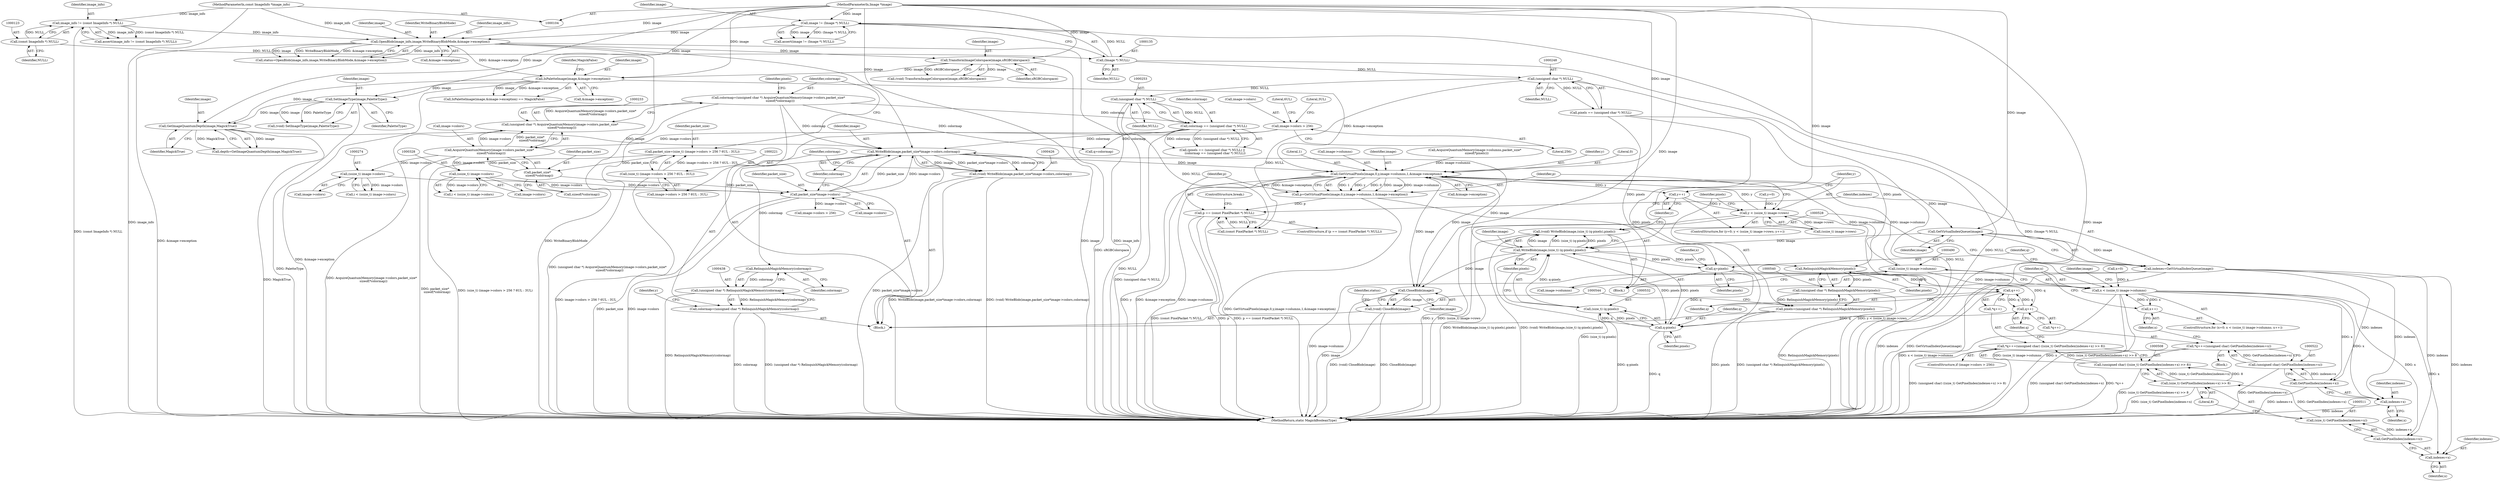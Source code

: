 digraph "0_ImageMagick_10b3823a7619ed22d42764733eb052c4159bc8c1@pointer" {
"1000427" [label="(Call,WriteBlob(image,packet_size*image->colors,colormap))"];
"1000195" [label="(Call,GetImageQuantumDepth(image,MagickTrue))"];
"1000181" [label="(Call,IsPaletteImage(image,&image->exception))"];
"1000176" [label="(Call,TransformImageColorspace(image,sRGBColorspace))"];
"1000160" [label="(Call,OpenBlob(image_info,image,WriteBinaryBlobMode,&image->exception))"];
"1000120" [label="(Call,image_info != (const ImageInfo *) NULL)"];
"1000105" [label="(MethodParameterIn,const ImageInfo *image_info)"];
"1000122" [label="(Call,(const ImageInfo *) NULL)"];
"1000132" [label="(Call,image != (Image *) NULL)"];
"1000106" [label="(MethodParameterIn,Image *image)"];
"1000134" [label="(Call,(Image *) NULL)"];
"1000190" [label="(Call,SetImageType(image,PaletteType))"];
"1000429" [label="(Call,packet_size*image->colors)"];
"1000238" [label="(Call,packet_size*\n    sizeof(*colormap))"];
"1000218" [label="(Call,packet_size=(size_t) (image->colors > 256 ? 6UL : 3UL))"];
"1000220" [label="(Call,(size_t) (image->colors > 256 ? 6UL : 3UL))"];
"1000273" [label="(Call,(ssize_t) image->colors)"];
"1000234" [label="(Call,AcquireQuantumMemory(image->colors,packet_size*\n    sizeof(*colormap)))"];
"1000223" [label="(Call,image->colors > 256)"];
"1000327" [label="(Call,(ssize_t) image->colors)"];
"1000250" [label="(Call,colormap == (unsigned char *) NULL)"];
"1000230" [label="(Call,colormap=(unsigned char *) AcquireQuantumMemory(image->colors,packet_size*\n    sizeof(*colormap)))"];
"1000232" [label="(Call,(unsigned char *) AcquireQuantumMemory(image->colors,packet_size*\n    sizeof(*colormap)))"];
"1000252" [label="(Call,(unsigned char *) NULL)"];
"1000247" [label="(Call,(unsigned char *) NULL)"];
"1000425" [label="(Call,(void) WriteBlob(image,packet_size*image->colors,colormap))"];
"1000439" [label="(Call,RelinquishMagickMemory(colormap))"];
"1000437" [label="(Call,(unsigned char *) RelinquishMagickMemory(colormap))"];
"1000435" [label="(Call,colormap=(unsigned char *) RelinquishMagickMemory(colormap))"];
"1000457" [label="(Call,GetVirtualPixels(image,0,y,image->columns,1,&image->exception))"];
"1000452" [label="(Call,y++)"];
"1000445" [label="(Call,y < (ssize_t) image->rows)"];
"1000455" [label="(Call,p=GetVirtualPixels(image,0,y,image->columns,1,&image->exception))"];
"1000470" [label="(Call,p == (const PixelPacket *) NULL)"];
"1000478" [label="(Call,GetVirtualIndexQueue(image))"];
"1000476" [label="(Call,indexes=GetVirtualIndexQueue(image))"];
"1000512" [label="(Call,GetPixelIndex(indexes+x))"];
"1000510" [label="(Call,(size_t) GetPixelIndex(indexes+x))"];
"1000509" [label="(Call,(size_t) GetPixelIndex(indexes+x) >> 8)"];
"1000507" [label="(Call,(unsigned char) ((size_t) GetPixelIndex(indexes+x) >> 8))"];
"1000503" [label="(Call,*q++=(unsigned char) ((size_t) GetPixelIndex(indexes+x) >> 8))"];
"1000513" [label="(Call,indexes+x)"];
"1000523" [label="(Call,GetPixelIndex(indexes+x))"];
"1000521" [label="(Call,(unsigned char) GetPixelIndex(indexes+x))"];
"1000517" [label="(Call,*q++=(unsigned char) GetPixelIndex(indexes+x))"];
"1000524" [label="(Call,indexes+x)"];
"1000529" [label="(Call,WriteBlob(image,(size_t) (q-pixels),pixels))"];
"1000480" [label="(Call,q=pixels)"];
"1000505" [label="(Call,q++)"];
"1000519" [label="(Call,q++)"];
"1000533" [label="(Call,q-pixels)"];
"1000531" [label="(Call,(size_t) (q-pixels))"];
"1000527" [label="(Call,(void) WriteBlob(image,(size_t) (q-pixels),pixels))"];
"1000541" [label="(Call,RelinquishMagickMemory(pixels))"];
"1000539" [label="(Call,(unsigned char *) RelinquishMagickMemory(pixels))"];
"1000537" [label="(Call,pixels=(unsigned char *) RelinquishMagickMemory(pixels))"];
"1000545" [label="(Call,CloseBlob(image))"];
"1000543" [label="(Call,(void) CloseBlob(image))"];
"1000489" [label="(Call,(ssize_t) image->columns)"];
"1000487" [label="(Call,x < (ssize_t) image->columns)"];
"1000494" [label="(Call,x++)"];
"1000465" [label="(Call,&image->exception)"];
"1000246" [label="(Identifier,pixels)"];
"1000244" [label="(Call,(pixels == (unsigned char *) NULL) ||\n      (colormap == (unsigned char *) NULL))"];
"1000500" [label="(Identifier,image)"];
"1000249" [label="(Identifier,NULL)"];
"1000195" [label="(Call,GetImageQuantumDepth(image,MagickTrue))"];
"1000228" [label="(Literal,6UL)"];
"1000180" [label="(Call,IsPaletteImage(image,&image->exception) == MagickFalse)"];
"1000484" [label="(Call,x=0)"];
"1000105" [label="(MethodParameterIn,const ImageInfo *image_info)"];
"1000452" [label="(Call,y++)"];
"1000235" [label="(Call,image->colors)"];
"1000549" [label="(MethodReturn,static MagickBooleanType)"];
"1000251" [label="(Identifier,colormap)"];
"1000472" [label="(Call,(const PixelPacket *) NULL)"];
"1000456" [label="(Identifier,p)"];
"1000447" [label="(Call,(ssize_t) image->rows)"];
"1000177" [label="(Identifier,image)"];
"1000258" [label="(Call,q=colormap)"];
"1000497" [label="(ControlStructure,if (image->colors > 256))"];
"1000478" [label="(Call,GetVirtualIndexQueue(image))"];
"1000192" [label="(Identifier,PaletteType)"];
"1000541" [label="(Call,RelinquishMagickMemory(pixels))"];
"1000239" [label="(Identifier,packet_size)"];
"1000471" [label="(Identifier,p)"];
"1000106" [label="(MethodParameterIn,Image *image)"];
"1000439" [label="(Call,RelinquishMagickMemory(colormap))"];
"1000458" [label="(Identifier,image)"];
"1000513" [label="(Call,indexes+x)"];
"1000546" [label="(Identifier,image)"];
"1000193" [label="(Call,depth=GetImageQuantumDepth(image,MagickTrue))"];
"1000427" [label="(Call,WriteBlob(image,packet_size*image->colors,colormap))"];
"1000488" [label="(Identifier,x)"];
"1000543" [label="(Call,(void) CloseBlob(image))"];
"1000181" [label="(Call,IsPaletteImage(image,&image->exception))"];
"1000121" [label="(Identifier,image_info)"];
"1000455" [label="(Call,p=GetVirtualPixels(image,0,y,image->columns,1,&image->exception))"];
"1000519" [label="(Call,q++)"];
"1000477" [label="(Identifier,indexes)"];
"1000182" [label="(Identifier,image)"];
"1000515" [label="(Identifier,x)"];
"1000514" [label="(Identifier,indexes)"];
"1000162" [label="(Identifier,image)"];
"1000445" [label="(Call,y < (ssize_t) image->rows)"];
"1000510" [label="(Call,(size_t) GetPixelIndex(indexes+x))"];
"1000183" [label="(Call,&image->exception)"];
"1000516" [label="(Literal,8)"];
"1000163" [label="(Identifier,WriteBinaryBlobMode)"];
"1000325" [label="(Call,i < (ssize_t) image->colors)"];
"1000176" [label="(Call,TransformImageColorspace(image,sRGBColorspace))"];
"1000538" [label="(Identifier,pixels)"];
"1000520" [label="(Identifier,q)"];
"1000491" [label="(Call,image->columns)"];
"1000219" [label="(Identifier,packet_size)"];
"1000232" [label="(Call,(unsigned char *) AcquireQuantumMemory(image->colors,packet_size*\n    sizeof(*colormap)))"];
"1000512" [label="(Call,GetPixelIndex(indexes+x))"];
"1000469" [label="(ControlStructure,if (p == (const PixelPacket *) NULL))"];
"1000209" [label="(Call,AcquireQuantumMemory(image->columns,packet_size*\n    sizeof(*pixels)))"];
"1000275" [label="(Call,image->colors)"];
"1000240" [label="(Call,sizeof(*colormap))"];
"1000222" [label="(Call,image->colors > 256 ? 6UL : 3UL)"];
"1000475" [label="(ControlStructure,break;)"];
"1000229" [label="(Literal,3UL)"];
"1000252" [label="(Call,(unsigned char *) NULL)"];
"1000134" [label="(Call,(Image *) NULL)"];
"1000442" [label="(Call,y=0)"];
"1000220" [label="(Call,(size_t) (image->colors > 256 ? 6UL : 3UL))"];
"1000431" [label="(Call,image->colors)"];
"1000470" [label="(Call,p == (const PixelPacket *) NULL)"];
"1000542" [label="(Identifier,pixels)"];
"1000238" [label="(Call,packet_size*\n    sizeof(*colormap))"];
"1000489" [label="(Call,(ssize_t) image->columns)"];
"1000132" [label="(Call,image != (Image *) NULL)"];
"1000158" [label="(Call,status=OpenBlob(image_info,image,WriteBinaryBlobMode,&image->exception))"];
"1000430" [label="(Identifier,packet_size)"];
"1000234" [label="(Call,AcquireQuantumMemory(image->colors,packet_size*\n    sizeof(*colormap)))"];
"1000191" [label="(Identifier,image)"];
"1000188" [label="(Call,(void) SetImageType(image,PaletteType))"];
"1000460" [label="(Identifier,y)"];
"1000536" [label="(Identifier,pixels)"];
"1000250" [label="(Call,colormap == (unsigned char *) NULL)"];
"1000459" [label="(Literal,0)"];
"1000507" [label="(Call,(unsigned char) ((size_t) GetPixelIndex(indexes+x) >> 8))"];
"1000503" [label="(Call,*q++=(unsigned char) ((size_t) GetPixelIndex(indexes+x) >> 8))"];
"1000327" [label="(Call,(ssize_t) image->colors)"];
"1000483" [label="(ControlStructure,for (x=0; x < (ssize_t) image->columns; x++))"];
"1000457" [label="(Call,GetVirtualPixels(image,0,y,image->columns,1,&image->exception))"];
"1000119" [label="(Call,assert(image_info != (const ImageInfo *) NULL))"];
"1000537" [label="(Call,pixels=(unsigned char *) RelinquishMagickMemory(pixels))"];
"1000443" [label="(Identifier,y)"];
"1000545" [label="(Call,CloseBlob(image))"];
"1000504" [label="(Call,*q++)"];
"1000539" [label="(Call,(unsigned char *) RelinquishMagickMemory(pixels))"];
"1000223" [label="(Call,image->colors > 256)"];
"1000464" [label="(Literal,1)"];
"1000164" [label="(Call,&image->exception)"];
"1000254" [label="(Identifier,NULL)"];
"1000496" [label="(Block,)"];
"1000107" [label="(Block,)"];
"1000495" [label="(Identifier,x)"];
"1000498" [label="(Call,image->colors > 256)"];
"1000530" [label="(Identifier,image)"];
"1000197" [label="(Identifier,MagickTrue)"];
"1000425" [label="(Call,(void) WriteBlob(image,packet_size*image->colors,colormap))"];
"1000494" [label="(Call,x++)"];
"1000122" [label="(Call,(const ImageInfo *) NULL)"];
"1000187" [label="(Identifier,MagickFalse)"];
"1000479" [label="(Identifier,image)"];
"1000196" [label="(Identifier,image)"];
"1000231" [label="(Identifier,colormap)"];
"1000329" [label="(Call,image->colors)"];
"1000437" [label="(Call,(unsigned char *) RelinquishMagickMemory(colormap))"];
"1000509" [label="(Call,(size_t) GetPixelIndex(indexes+x) >> 8)"];
"1000487" [label="(Call,x < (ssize_t) image->columns)"];
"1000548" [label="(Identifier,status)"];
"1000454" [label="(Block,)"];
"1000506" [label="(Identifier,q)"];
"1000476" [label="(Call,indexes=GetVirtualIndexQueue(image))"];
"1000428" [label="(Identifier,image)"];
"1000529" [label="(Call,WriteBlob(image,(size_t) (q-pixels),pixels))"];
"1000190" [label="(Call,SetImageType(image,PaletteType))"];
"1000124" [label="(Identifier,NULL)"];
"1000446" [label="(Identifier,y)"];
"1000480" [label="(Call,q=pixels)"];
"1000533" [label="(Call,q-pixels)"];
"1000531" [label="(Call,(size_t) (q-pixels))"];
"1000526" [label="(Identifier,x)"];
"1000534" [label="(Identifier,q)"];
"1000273" [label="(Call,(ssize_t) image->colors)"];
"1000227" [label="(Literal,256)"];
"1000436" [label="(Identifier,colormap)"];
"1000136" [label="(Identifier,NULL)"];
"1000161" [label="(Identifier,image_info)"];
"1000440" [label="(Identifier,colormap)"];
"1000527" [label="(Call,(void) WriteBlob(image,(size_t) (q-pixels),pixels))"];
"1000160" [label="(Call,OpenBlob(image_info,image,WriteBinaryBlobMode,&image->exception))"];
"1000174" [label="(Call,(void) TransformImageColorspace(image,sRGBColorspace))"];
"1000517" [label="(Call,*q++=(unsigned char) GetPixelIndex(indexes+x))"];
"1000525" [label="(Identifier,indexes)"];
"1000131" [label="(Call,assert(image != (Image *) NULL))"];
"1000133" [label="(Identifier,image)"];
"1000230" [label="(Call,colormap=(unsigned char *) AcquireQuantumMemory(image->colors,packet_size*\n    sizeof(*colormap)))"];
"1000485" [label="(Identifier,x)"];
"1000523" [label="(Call,GetPixelIndex(indexes+x))"];
"1000429" [label="(Call,packet_size*image->colors)"];
"1000271" [label="(Call,i < (ssize_t) image->colors)"];
"1000178" [label="(Identifier,sRGBColorspace)"];
"1000120" [label="(Call,image_info != (const ImageInfo *) NULL)"];
"1000524" [label="(Call,indexes+x)"];
"1000461" [label="(Call,image->columns)"];
"1000247" [label="(Call,(unsigned char *) NULL)"];
"1000521" [label="(Call,(unsigned char) GetPixelIndex(indexes+x))"];
"1000535" [label="(Identifier,pixels)"];
"1000453" [label="(Identifier,y)"];
"1000224" [label="(Call,image->colors)"];
"1000482" [label="(Identifier,pixels)"];
"1000505" [label="(Call,q++)"];
"1000245" [label="(Call,pixels == (unsigned char *) NULL)"];
"1000434" [label="(Identifier,colormap)"];
"1000218" [label="(Call,packet_size=(size_t) (image->colors > 256 ? 6UL : 3UL))"];
"1000435" [label="(Call,colormap=(unsigned char *) RelinquishMagickMemory(colormap))"];
"1000481" [label="(Identifier,q)"];
"1000441" [label="(ControlStructure,for (y=0; y < (ssize_t) image->rows; y++))"];
"1000518" [label="(Call,*q++)"];
"1000427" -> "1000425"  [label="AST: "];
"1000427" -> "1000434"  [label="CFG: "];
"1000428" -> "1000427"  [label="AST: "];
"1000429" -> "1000427"  [label="AST: "];
"1000434" -> "1000427"  [label="AST: "];
"1000425" -> "1000427"  [label="CFG: "];
"1000427" -> "1000549"  [label="DDG: packet_size*image->colors"];
"1000427" -> "1000425"  [label="DDG: image"];
"1000427" -> "1000425"  [label="DDG: packet_size*image->colors"];
"1000427" -> "1000425"  [label="DDG: colormap"];
"1000195" -> "1000427"  [label="DDG: image"];
"1000106" -> "1000427"  [label="DDG: image"];
"1000429" -> "1000427"  [label="DDG: packet_size"];
"1000429" -> "1000427"  [label="DDG: image->colors"];
"1000250" -> "1000427"  [label="DDG: colormap"];
"1000230" -> "1000427"  [label="DDG: colormap"];
"1000427" -> "1000439"  [label="DDG: colormap"];
"1000427" -> "1000457"  [label="DDG: image"];
"1000427" -> "1000545"  [label="DDG: image"];
"1000195" -> "1000193"  [label="AST: "];
"1000195" -> "1000197"  [label="CFG: "];
"1000196" -> "1000195"  [label="AST: "];
"1000197" -> "1000195"  [label="AST: "];
"1000193" -> "1000195"  [label="CFG: "];
"1000195" -> "1000549"  [label="DDG: MagickTrue"];
"1000195" -> "1000193"  [label="DDG: image"];
"1000195" -> "1000193"  [label="DDG: MagickTrue"];
"1000181" -> "1000195"  [label="DDG: image"];
"1000190" -> "1000195"  [label="DDG: image"];
"1000106" -> "1000195"  [label="DDG: image"];
"1000181" -> "1000180"  [label="AST: "];
"1000181" -> "1000183"  [label="CFG: "];
"1000182" -> "1000181"  [label="AST: "];
"1000183" -> "1000181"  [label="AST: "];
"1000187" -> "1000181"  [label="CFG: "];
"1000181" -> "1000549"  [label="DDG: &image->exception"];
"1000181" -> "1000180"  [label="DDG: image"];
"1000181" -> "1000180"  [label="DDG: &image->exception"];
"1000176" -> "1000181"  [label="DDG: image"];
"1000106" -> "1000181"  [label="DDG: image"];
"1000160" -> "1000181"  [label="DDG: &image->exception"];
"1000181" -> "1000190"  [label="DDG: image"];
"1000181" -> "1000457"  [label="DDG: &image->exception"];
"1000176" -> "1000174"  [label="AST: "];
"1000176" -> "1000178"  [label="CFG: "];
"1000177" -> "1000176"  [label="AST: "];
"1000178" -> "1000176"  [label="AST: "];
"1000174" -> "1000176"  [label="CFG: "];
"1000176" -> "1000549"  [label="DDG: sRGBColorspace"];
"1000176" -> "1000174"  [label="DDG: image"];
"1000176" -> "1000174"  [label="DDG: sRGBColorspace"];
"1000160" -> "1000176"  [label="DDG: image"];
"1000106" -> "1000176"  [label="DDG: image"];
"1000160" -> "1000158"  [label="AST: "];
"1000160" -> "1000164"  [label="CFG: "];
"1000161" -> "1000160"  [label="AST: "];
"1000162" -> "1000160"  [label="AST: "];
"1000163" -> "1000160"  [label="AST: "];
"1000164" -> "1000160"  [label="AST: "];
"1000158" -> "1000160"  [label="CFG: "];
"1000160" -> "1000549"  [label="DDG: &image->exception"];
"1000160" -> "1000549"  [label="DDG: WriteBinaryBlobMode"];
"1000160" -> "1000549"  [label="DDG: image"];
"1000160" -> "1000549"  [label="DDG: image_info"];
"1000160" -> "1000158"  [label="DDG: image_info"];
"1000160" -> "1000158"  [label="DDG: image"];
"1000160" -> "1000158"  [label="DDG: WriteBinaryBlobMode"];
"1000160" -> "1000158"  [label="DDG: &image->exception"];
"1000120" -> "1000160"  [label="DDG: image_info"];
"1000105" -> "1000160"  [label="DDG: image_info"];
"1000132" -> "1000160"  [label="DDG: image"];
"1000106" -> "1000160"  [label="DDG: image"];
"1000120" -> "1000119"  [label="AST: "];
"1000120" -> "1000122"  [label="CFG: "];
"1000121" -> "1000120"  [label="AST: "];
"1000122" -> "1000120"  [label="AST: "];
"1000119" -> "1000120"  [label="CFG: "];
"1000120" -> "1000549"  [label="DDG: (const ImageInfo *) NULL"];
"1000120" -> "1000119"  [label="DDG: image_info"];
"1000120" -> "1000119"  [label="DDG: (const ImageInfo *) NULL"];
"1000105" -> "1000120"  [label="DDG: image_info"];
"1000122" -> "1000120"  [label="DDG: NULL"];
"1000105" -> "1000104"  [label="AST: "];
"1000105" -> "1000549"  [label="DDG: image_info"];
"1000122" -> "1000124"  [label="CFG: "];
"1000123" -> "1000122"  [label="AST: "];
"1000124" -> "1000122"  [label="AST: "];
"1000122" -> "1000134"  [label="DDG: NULL"];
"1000132" -> "1000131"  [label="AST: "];
"1000132" -> "1000134"  [label="CFG: "];
"1000133" -> "1000132"  [label="AST: "];
"1000134" -> "1000132"  [label="AST: "];
"1000131" -> "1000132"  [label="CFG: "];
"1000132" -> "1000549"  [label="DDG: (Image *) NULL"];
"1000132" -> "1000131"  [label="DDG: image"];
"1000132" -> "1000131"  [label="DDG: (Image *) NULL"];
"1000106" -> "1000132"  [label="DDG: image"];
"1000134" -> "1000132"  [label="DDG: NULL"];
"1000106" -> "1000104"  [label="AST: "];
"1000106" -> "1000549"  [label="DDG: image"];
"1000106" -> "1000190"  [label="DDG: image"];
"1000106" -> "1000457"  [label="DDG: image"];
"1000106" -> "1000478"  [label="DDG: image"];
"1000106" -> "1000529"  [label="DDG: image"];
"1000106" -> "1000545"  [label="DDG: image"];
"1000134" -> "1000136"  [label="CFG: "];
"1000135" -> "1000134"  [label="AST: "];
"1000136" -> "1000134"  [label="AST: "];
"1000134" -> "1000549"  [label="DDG: NULL"];
"1000134" -> "1000247"  [label="DDG: NULL"];
"1000190" -> "1000188"  [label="AST: "];
"1000190" -> "1000192"  [label="CFG: "];
"1000191" -> "1000190"  [label="AST: "];
"1000192" -> "1000190"  [label="AST: "];
"1000188" -> "1000190"  [label="CFG: "];
"1000190" -> "1000549"  [label="DDG: PaletteType"];
"1000190" -> "1000188"  [label="DDG: image"];
"1000190" -> "1000188"  [label="DDG: PaletteType"];
"1000429" -> "1000431"  [label="CFG: "];
"1000430" -> "1000429"  [label="AST: "];
"1000431" -> "1000429"  [label="AST: "];
"1000434" -> "1000429"  [label="CFG: "];
"1000429" -> "1000549"  [label="DDG: image->colors"];
"1000429" -> "1000549"  [label="DDG: packet_size"];
"1000238" -> "1000429"  [label="DDG: packet_size"];
"1000273" -> "1000429"  [label="DDG: image->colors"];
"1000327" -> "1000429"  [label="DDG: image->colors"];
"1000429" -> "1000498"  [label="DDG: image->colors"];
"1000238" -> "1000234"  [label="AST: "];
"1000238" -> "1000240"  [label="CFG: "];
"1000239" -> "1000238"  [label="AST: "];
"1000240" -> "1000238"  [label="AST: "];
"1000234" -> "1000238"  [label="CFG: "];
"1000238" -> "1000234"  [label="DDG: packet_size"];
"1000218" -> "1000238"  [label="DDG: packet_size"];
"1000218" -> "1000107"  [label="AST: "];
"1000218" -> "1000220"  [label="CFG: "];
"1000219" -> "1000218"  [label="AST: "];
"1000220" -> "1000218"  [label="AST: "];
"1000231" -> "1000218"  [label="CFG: "];
"1000218" -> "1000549"  [label="DDG: (size_t) (image->colors > 256 ? 6UL : 3UL)"];
"1000220" -> "1000218"  [label="DDG: image->colors > 256 ? 6UL : 3UL"];
"1000220" -> "1000222"  [label="CFG: "];
"1000221" -> "1000220"  [label="AST: "];
"1000222" -> "1000220"  [label="AST: "];
"1000220" -> "1000549"  [label="DDG: image->colors > 256 ? 6UL : 3UL"];
"1000273" -> "1000271"  [label="AST: "];
"1000273" -> "1000275"  [label="CFG: "];
"1000274" -> "1000273"  [label="AST: "];
"1000275" -> "1000273"  [label="AST: "];
"1000271" -> "1000273"  [label="CFG: "];
"1000273" -> "1000271"  [label="DDG: image->colors"];
"1000234" -> "1000273"  [label="DDG: image->colors"];
"1000234" -> "1000232"  [label="AST: "];
"1000235" -> "1000234"  [label="AST: "];
"1000232" -> "1000234"  [label="CFG: "];
"1000234" -> "1000549"  [label="DDG: packet_size*\n    sizeof(*colormap)"];
"1000234" -> "1000232"  [label="DDG: image->colors"];
"1000234" -> "1000232"  [label="DDG: packet_size*\n    sizeof(*colormap)"];
"1000223" -> "1000234"  [label="DDG: image->colors"];
"1000234" -> "1000327"  [label="DDG: image->colors"];
"1000223" -> "1000222"  [label="AST: "];
"1000223" -> "1000227"  [label="CFG: "];
"1000224" -> "1000223"  [label="AST: "];
"1000227" -> "1000223"  [label="AST: "];
"1000228" -> "1000223"  [label="CFG: "];
"1000229" -> "1000223"  [label="CFG: "];
"1000327" -> "1000325"  [label="AST: "];
"1000327" -> "1000329"  [label="CFG: "];
"1000328" -> "1000327"  [label="AST: "];
"1000329" -> "1000327"  [label="AST: "];
"1000325" -> "1000327"  [label="CFG: "];
"1000327" -> "1000325"  [label="DDG: image->colors"];
"1000250" -> "1000244"  [label="AST: "];
"1000250" -> "1000252"  [label="CFG: "];
"1000251" -> "1000250"  [label="AST: "];
"1000252" -> "1000250"  [label="AST: "];
"1000244" -> "1000250"  [label="CFG: "];
"1000250" -> "1000549"  [label="DDG: (unsigned char *) NULL"];
"1000250" -> "1000244"  [label="DDG: colormap"];
"1000250" -> "1000244"  [label="DDG: (unsigned char *) NULL"];
"1000230" -> "1000250"  [label="DDG: colormap"];
"1000252" -> "1000250"  [label="DDG: NULL"];
"1000250" -> "1000258"  [label="DDG: colormap"];
"1000230" -> "1000107"  [label="AST: "];
"1000230" -> "1000232"  [label="CFG: "];
"1000231" -> "1000230"  [label="AST: "];
"1000232" -> "1000230"  [label="AST: "];
"1000246" -> "1000230"  [label="CFG: "];
"1000230" -> "1000549"  [label="DDG: (unsigned char *) AcquireQuantumMemory(image->colors,packet_size*\n    sizeof(*colormap))"];
"1000232" -> "1000230"  [label="DDG: AcquireQuantumMemory(image->colors,packet_size*\n    sizeof(*colormap))"];
"1000230" -> "1000258"  [label="DDG: colormap"];
"1000233" -> "1000232"  [label="AST: "];
"1000232" -> "1000549"  [label="DDG: AcquireQuantumMemory(image->colors,packet_size*\n    sizeof(*colormap))"];
"1000252" -> "1000254"  [label="CFG: "];
"1000253" -> "1000252"  [label="AST: "];
"1000254" -> "1000252"  [label="AST: "];
"1000252" -> "1000549"  [label="DDG: NULL"];
"1000247" -> "1000252"  [label="DDG: NULL"];
"1000252" -> "1000472"  [label="DDG: NULL"];
"1000247" -> "1000245"  [label="AST: "];
"1000247" -> "1000249"  [label="CFG: "];
"1000248" -> "1000247"  [label="AST: "];
"1000249" -> "1000247"  [label="AST: "];
"1000245" -> "1000247"  [label="CFG: "];
"1000247" -> "1000549"  [label="DDG: NULL"];
"1000247" -> "1000245"  [label="DDG: NULL"];
"1000247" -> "1000472"  [label="DDG: NULL"];
"1000425" -> "1000107"  [label="AST: "];
"1000426" -> "1000425"  [label="AST: "];
"1000436" -> "1000425"  [label="CFG: "];
"1000425" -> "1000549"  [label="DDG: WriteBlob(image,packet_size*image->colors,colormap)"];
"1000425" -> "1000549"  [label="DDG: (void) WriteBlob(image,packet_size*image->colors,colormap)"];
"1000439" -> "1000437"  [label="AST: "];
"1000439" -> "1000440"  [label="CFG: "];
"1000440" -> "1000439"  [label="AST: "];
"1000437" -> "1000439"  [label="CFG: "];
"1000439" -> "1000437"  [label="DDG: colormap"];
"1000437" -> "1000435"  [label="AST: "];
"1000438" -> "1000437"  [label="AST: "];
"1000435" -> "1000437"  [label="CFG: "];
"1000437" -> "1000549"  [label="DDG: RelinquishMagickMemory(colormap)"];
"1000437" -> "1000435"  [label="DDG: RelinquishMagickMemory(colormap)"];
"1000435" -> "1000107"  [label="AST: "];
"1000436" -> "1000435"  [label="AST: "];
"1000443" -> "1000435"  [label="CFG: "];
"1000435" -> "1000549"  [label="DDG: colormap"];
"1000435" -> "1000549"  [label="DDG: (unsigned char *) RelinquishMagickMemory(colormap)"];
"1000457" -> "1000455"  [label="AST: "];
"1000457" -> "1000465"  [label="CFG: "];
"1000458" -> "1000457"  [label="AST: "];
"1000459" -> "1000457"  [label="AST: "];
"1000460" -> "1000457"  [label="AST: "];
"1000461" -> "1000457"  [label="AST: "];
"1000464" -> "1000457"  [label="AST: "];
"1000465" -> "1000457"  [label="AST: "];
"1000455" -> "1000457"  [label="CFG: "];
"1000457" -> "1000549"  [label="DDG: image->columns"];
"1000457" -> "1000549"  [label="DDG: y"];
"1000457" -> "1000549"  [label="DDG: &image->exception"];
"1000457" -> "1000452"  [label="DDG: y"];
"1000457" -> "1000455"  [label="DDG: 1"];
"1000457" -> "1000455"  [label="DDG: y"];
"1000457" -> "1000455"  [label="DDG: 0"];
"1000457" -> "1000455"  [label="DDG: image"];
"1000457" -> "1000455"  [label="DDG: image->columns"];
"1000457" -> "1000455"  [label="DDG: &image->exception"];
"1000529" -> "1000457"  [label="DDG: image"];
"1000445" -> "1000457"  [label="DDG: y"];
"1000209" -> "1000457"  [label="DDG: image->columns"];
"1000489" -> "1000457"  [label="DDG: image->columns"];
"1000457" -> "1000478"  [label="DDG: image"];
"1000457" -> "1000489"  [label="DDG: image->columns"];
"1000457" -> "1000545"  [label="DDG: image"];
"1000452" -> "1000441"  [label="AST: "];
"1000452" -> "1000453"  [label="CFG: "];
"1000453" -> "1000452"  [label="AST: "];
"1000446" -> "1000452"  [label="CFG: "];
"1000452" -> "1000445"  [label="DDG: y"];
"1000445" -> "1000441"  [label="AST: "];
"1000445" -> "1000447"  [label="CFG: "];
"1000446" -> "1000445"  [label="AST: "];
"1000447" -> "1000445"  [label="AST: "];
"1000456" -> "1000445"  [label="CFG: "];
"1000538" -> "1000445"  [label="CFG: "];
"1000445" -> "1000549"  [label="DDG: y"];
"1000445" -> "1000549"  [label="DDG: (ssize_t) image->rows"];
"1000445" -> "1000549"  [label="DDG: y < (ssize_t) image->rows"];
"1000442" -> "1000445"  [label="DDG: y"];
"1000447" -> "1000445"  [label="DDG: image->rows"];
"1000455" -> "1000454"  [label="AST: "];
"1000456" -> "1000455"  [label="AST: "];
"1000471" -> "1000455"  [label="CFG: "];
"1000455" -> "1000549"  [label="DDG: GetVirtualPixels(image,0,y,image->columns,1,&image->exception)"];
"1000455" -> "1000470"  [label="DDG: p"];
"1000470" -> "1000469"  [label="AST: "];
"1000470" -> "1000472"  [label="CFG: "];
"1000471" -> "1000470"  [label="AST: "];
"1000472" -> "1000470"  [label="AST: "];
"1000475" -> "1000470"  [label="CFG: "];
"1000477" -> "1000470"  [label="CFG: "];
"1000470" -> "1000549"  [label="DDG: (const PixelPacket *) NULL"];
"1000470" -> "1000549"  [label="DDG: p"];
"1000470" -> "1000549"  [label="DDG: p == (const PixelPacket *) NULL"];
"1000472" -> "1000470"  [label="DDG: NULL"];
"1000478" -> "1000476"  [label="AST: "];
"1000478" -> "1000479"  [label="CFG: "];
"1000479" -> "1000478"  [label="AST: "];
"1000476" -> "1000478"  [label="CFG: "];
"1000478" -> "1000476"  [label="DDG: image"];
"1000478" -> "1000529"  [label="DDG: image"];
"1000476" -> "1000454"  [label="AST: "];
"1000477" -> "1000476"  [label="AST: "];
"1000481" -> "1000476"  [label="CFG: "];
"1000476" -> "1000549"  [label="DDG: indexes"];
"1000476" -> "1000549"  [label="DDG: GetVirtualIndexQueue(image)"];
"1000476" -> "1000512"  [label="DDG: indexes"];
"1000476" -> "1000513"  [label="DDG: indexes"];
"1000476" -> "1000523"  [label="DDG: indexes"];
"1000476" -> "1000524"  [label="DDG: indexes"];
"1000512" -> "1000510"  [label="AST: "];
"1000512" -> "1000513"  [label="CFG: "];
"1000513" -> "1000512"  [label="AST: "];
"1000510" -> "1000512"  [label="CFG: "];
"1000512" -> "1000510"  [label="DDG: indexes+x"];
"1000487" -> "1000512"  [label="DDG: x"];
"1000510" -> "1000509"  [label="AST: "];
"1000511" -> "1000510"  [label="AST: "];
"1000516" -> "1000510"  [label="CFG: "];
"1000510" -> "1000509"  [label="DDG: GetPixelIndex(indexes+x)"];
"1000509" -> "1000507"  [label="AST: "];
"1000509" -> "1000516"  [label="CFG: "];
"1000516" -> "1000509"  [label="AST: "];
"1000507" -> "1000509"  [label="CFG: "];
"1000509" -> "1000549"  [label="DDG: (size_t) GetPixelIndex(indexes+x)"];
"1000509" -> "1000507"  [label="DDG: (size_t) GetPixelIndex(indexes+x)"];
"1000509" -> "1000507"  [label="DDG: 8"];
"1000507" -> "1000503"  [label="AST: "];
"1000508" -> "1000507"  [label="AST: "];
"1000503" -> "1000507"  [label="CFG: "];
"1000507" -> "1000549"  [label="DDG: (size_t) GetPixelIndex(indexes+x) >> 8"];
"1000507" -> "1000503"  [label="DDG: (size_t) GetPixelIndex(indexes+x) >> 8"];
"1000503" -> "1000497"  [label="AST: "];
"1000504" -> "1000503"  [label="AST: "];
"1000520" -> "1000503"  [label="CFG: "];
"1000503" -> "1000549"  [label="DDG: (unsigned char) ((size_t) GetPixelIndex(indexes+x) >> 8)"];
"1000513" -> "1000515"  [label="CFG: "];
"1000514" -> "1000513"  [label="AST: "];
"1000515" -> "1000513"  [label="AST: "];
"1000487" -> "1000513"  [label="DDG: x"];
"1000523" -> "1000521"  [label="AST: "];
"1000523" -> "1000524"  [label="CFG: "];
"1000524" -> "1000523"  [label="AST: "];
"1000521" -> "1000523"  [label="CFG: "];
"1000523" -> "1000549"  [label="DDG: indexes+x"];
"1000523" -> "1000521"  [label="DDG: indexes+x"];
"1000487" -> "1000523"  [label="DDG: x"];
"1000521" -> "1000517"  [label="AST: "];
"1000522" -> "1000521"  [label="AST: "];
"1000517" -> "1000521"  [label="CFG: "];
"1000521" -> "1000549"  [label="DDG: GetPixelIndex(indexes+x)"];
"1000521" -> "1000517"  [label="DDG: GetPixelIndex(indexes+x)"];
"1000517" -> "1000496"  [label="AST: "];
"1000518" -> "1000517"  [label="AST: "];
"1000495" -> "1000517"  [label="CFG: "];
"1000517" -> "1000549"  [label="DDG: *q++"];
"1000517" -> "1000549"  [label="DDG: (unsigned char) GetPixelIndex(indexes+x)"];
"1000524" -> "1000526"  [label="CFG: "];
"1000525" -> "1000524"  [label="AST: "];
"1000526" -> "1000524"  [label="AST: "];
"1000524" -> "1000549"  [label="DDG: indexes"];
"1000487" -> "1000524"  [label="DDG: x"];
"1000529" -> "1000527"  [label="AST: "];
"1000529" -> "1000536"  [label="CFG: "];
"1000530" -> "1000529"  [label="AST: "];
"1000531" -> "1000529"  [label="AST: "];
"1000536" -> "1000529"  [label="AST: "];
"1000527" -> "1000529"  [label="CFG: "];
"1000529" -> "1000549"  [label="DDG: (size_t) (q-pixels)"];
"1000529" -> "1000480"  [label="DDG: pixels"];
"1000529" -> "1000527"  [label="DDG: image"];
"1000529" -> "1000527"  [label="DDG: (size_t) (q-pixels)"];
"1000529" -> "1000527"  [label="DDG: pixels"];
"1000531" -> "1000529"  [label="DDG: q-pixels"];
"1000529" -> "1000533"  [label="DDG: pixels"];
"1000533" -> "1000529"  [label="DDG: pixels"];
"1000529" -> "1000541"  [label="DDG: pixels"];
"1000529" -> "1000545"  [label="DDG: image"];
"1000480" -> "1000454"  [label="AST: "];
"1000480" -> "1000482"  [label="CFG: "];
"1000481" -> "1000480"  [label="AST: "];
"1000482" -> "1000480"  [label="AST: "];
"1000485" -> "1000480"  [label="CFG: "];
"1000245" -> "1000480"  [label="DDG: pixels"];
"1000480" -> "1000505"  [label="DDG: q"];
"1000480" -> "1000519"  [label="DDG: q"];
"1000480" -> "1000533"  [label="DDG: q"];
"1000505" -> "1000504"  [label="AST: "];
"1000505" -> "1000506"  [label="CFG: "];
"1000506" -> "1000505"  [label="AST: "];
"1000504" -> "1000505"  [label="CFG: "];
"1000519" -> "1000505"  [label="DDG: q"];
"1000505" -> "1000519"  [label="DDG: q"];
"1000519" -> "1000518"  [label="AST: "];
"1000519" -> "1000520"  [label="CFG: "];
"1000520" -> "1000519"  [label="AST: "];
"1000518" -> "1000519"  [label="CFG: "];
"1000519" -> "1000533"  [label="DDG: q"];
"1000533" -> "1000531"  [label="AST: "];
"1000533" -> "1000535"  [label="CFG: "];
"1000534" -> "1000533"  [label="AST: "];
"1000535" -> "1000533"  [label="AST: "];
"1000531" -> "1000533"  [label="CFG: "];
"1000533" -> "1000549"  [label="DDG: q"];
"1000533" -> "1000531"  [label="DDG: q"];
"1000533" -> "1000531"  [label="DDG: pixels"];
"1000245" -> "1000533"  [label="DDG: pixels"];
"1000532" -> "1000531"  [label="AST: "];
"1000536" -> "1000531"  [label="CFG: "];
"1000531" -> "1000549"  [label="DDG: q-pixels"];
"1000527" -> "1000454"  [label="AST: "];
"1000528" -> "1000527"  [label="AST: "];
"1000453" -> "1000527"  [label="CFG: "];
"1000527" -> "1000549"  [label="DDG: WriteBlob(image,(size_t) (q-pixels),pixels)"];
"1000527" -> "1000549"  [label="DDG: (void) WriteBlob(image,(size_t) (q-pixels),pixels)"];
"1000541" -> "1000539"  [label="AST: "];
"1000541" -> "1000542"  [label="CFG: "];
"1000542" -> "1000541"  [label="AST: "];
"1000539" -> "1000541"  [label="CFG: "];
"1000541" -> "1000539"  [label="DDG: pixels"];
"1000245" -> "1000541"  [label="DDG: pixels"];
"1000539" -> "1000537"  [label="AST: "];
"1000540" -> "1000539"  [label="AST: "];
"1000537" -> "1000539"  [label="CFG: "];
"1000539" -> "1000549"  [label="DDG: RelinquishMagickMemory(pixels)"];
"1000539" -> "1000537"  [label="DDG: RelinquishMagickMemory(pixels)"];
"1000537" -> "1000107"  [label="AST: "];
"1000538" -> "1000537"  [label="AST: "];
"1000544" -> "1000537"  [label="CFG: "];
"1000537" -> "1000549"  [label="DDG: (unsigned char *) RelinquishMagickMemory(pixels)"];
"1000537" -> "1000549"  [label="DDG: pixels"];
"1000545" -> "1000543"  [label="AST: "];
"1000545" -> "1000546"  [label="CFG: "];
"1000546" -> "1000545"  [label="AST: "];
"1000543" -> "1000545"  [label="CFG: "];
"1000545" -> "1000549"  [label="DDG: image"];
"1000545" -> "1000543"  [label="DDG: image"];
"1000543" -> "1000107"  [label="AST: "];
"1000544" -> "1000543"  [label="AST: "];
"1000548" -> "1000543"  [label="CFG: "];
"1000543" -> "1000549"  [label="DDG: (void) CloseBlob(image)"];
"1000543" -> "1000549"  [label="DDG: CloseBlob(image)"];
"1000489" -> "1000487"  [label="AST: "];
"1000489" -> "1000491"  [label="CFG: "];
"1000490" -> "1000489"  [label="AST: "];
"1000491" -> "1000489"  [label="AST: "];
"1000487" -> "1000489"  [label="CFG: "];
"1000489" -> "1000549"  [label="DDG: image->columns"];
"1000489" -> "1000487"  [label="DDG: image->columns"];
"1000487" -> "1000483"  [label="AST: "];
"1000488" -> "1000487"  [label="AST: "];
"1000500" -> "1000487"  [label="CFG: "];
"1000528" -> "1000487"  [label="CFG: "];
"1000487" -> "1000549"  [label="DDG: (ssize_t) image->columns"];
"1000487" -> "1000549"  [label="DDG: x"];
"1000487" -> "1000549"  [label="DDG: x < (ssize_t) image->columns"];
"1000494" -> "1000487"  [label="DDG: x"];
"1000484" -> "1000487"  [label="DDG: x"];
"1000487" -> "1000494"  [label="DDG: x"];
"1000494" -> "1000483"  [label="AST: "];
"1000494" -> "1000495"  [label="CFG: "];
"1000495" -> "1000494"  [label="AST: "];
"1000488" -> "1000494"  [label="CFG: "];
}

